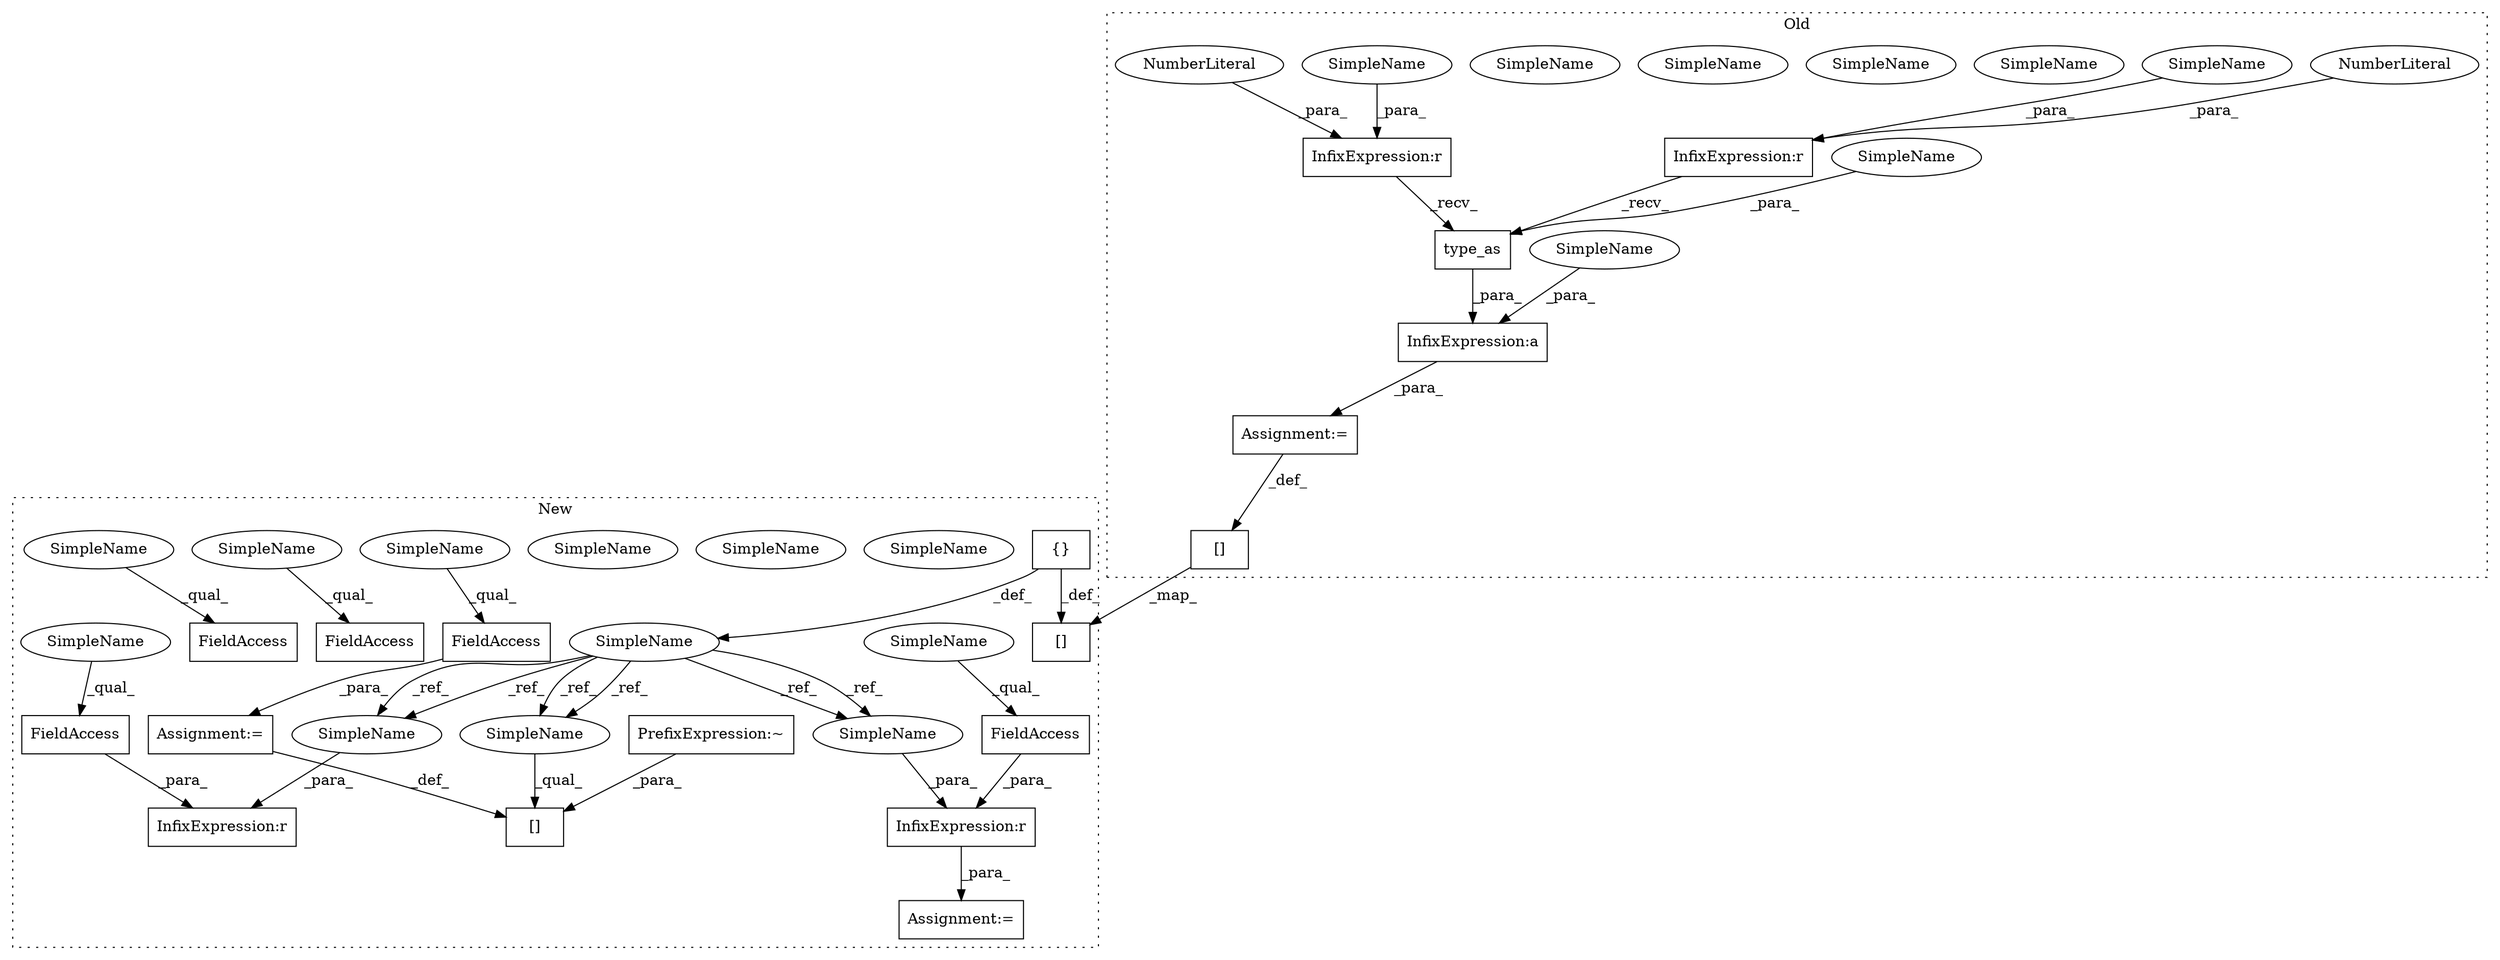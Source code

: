 digraph G {
subgraph cluster0 {
1 [label="type_as" a="32" s="18223,18233" l="8,1" shape="box"];
5 [label="[]" a="2" s="18243,18284" l="11,2" shape="box"];
6 [label="InfixExpression:a" a="27" s="18209" l="3" shape="box"];
11 [label="InfixExpression:r" a="27" s="18122" l="3" shape="box"];
12 [label="NumberLiteral" a="34" s="18125" l="1" shape="ellipse"];
13 [label="InfixExpression:r" a="27" s="18181" l="3" shape="box"];
14 [label="NumberLiteral" a="34" s="18184" l="1" shape="ellipse"];
21 [label="Assignment:=" a="7" s="18205" l="1" shape="box"];
23 [label="SimpleName" a="42" s="18179" l="2" shape="ellipse"];
24 [label="SimpleName" a="42" s="18120" l="2" shape="ellipse"];
25 [label="SimpleName" a="42" s="18207" l="2" shape="ellipse"];
26 [label="SimpleName" a="42" s="18231" l="2" shape="ellipse"];
27 [label="SimpleName" a="42" s="18231" l="2" shape="ellipse"];
28 [label="SimpleName" a="42" s="18207" l="2" shape="ellipse"];
29 [label="SimpleName" a="42" s="18179" l="2" shape="ellipse"];
30 [label="SimpleName" a="42" s="18120" l="2" shape="ellipse"];
label = "Old";
style="dotted";
}
subgraph cluster1 {
2 [label="{}" a="4" s="15923,15947" l="1,1" shape="box"];
3 [label="Assignment:=" a="7" s="18490" l="1" shape="box"];
4 [label="[]" a="2" s="18542,18583" l="11,2" shape="box"];
7 [label="SimpleName" a="42" s="15893" l="2" shape="ellipse"];
8 [label="[]" a="2" s="18379,18393" l="3,1" shape="box"];
9 [label="InfixExpression:r" a="27" s="18336" l="4" shape="box"];
10 [label="InfixExpression:r" a="27" s="18508" l="4" shape="box"];
15 [label="FieldAccess" a="22" s="18512" l="12" shape="box"];
16 [label="FieldAccess" a="22" s="18340" l="12" shape="box"];
17 [label="FieldAccess" a="22" s="15949" l="12" shape="box"];
18 [label="FieldAccess" a="22" s="15649" l="12" shape="box"];
19 [label="FieldAccess" a="22" s="18395" l="12" shape="box"];
20 [label="Assignment:=" a="7" s="18394" l="1" shape="box"];
22 [label="PrefixExpression:~" a="38" s="18382" l="1" shape="box"];
31 [label="SimpleName" a="42" s="18506" l="2" shape="ellipse"];
32 [label="SimpleName" a="42" s="18379" l="2" shape="ellipse"];
33 [label="SimpleName" a="42" s="18334" l="2" shape="ellipse"];
34 [label="SimpleName" a="42" s="18512" l="4" shape="ellipse"];
35 [label="SimpleName" a="42" s="18395" l="4" shape="ellipse"];
36 [label="SimpleName" a="42" s="15949" l="4" shape="ellipse"];
37 [label="SimpleName" a="42" s="15649" l="4" shape="ellipse"];
38 [label="SimpleName" a="42" s="18340" l="4" shape="ellipse"];
39 [label="SimpleName" a="42" s="18506" l="2" shape="ellipse"];
40 [label="SimpleName" a="42" s="18379" l="2" shape="ellipse"];
41 [label="SimpleName" a="42" s="18334" l="2" shape="ellipse"];
label = "New";
style="dotted";
}
1 -> 6 [label="_para_"];
2 -> 4 [label="_def_"];
2 -> 7 [label="_def_"];
5 -> 4 [label="_map_"];
6 -> 21 [label="_para_"];
7 -> 40 [label="_ref_"];
7 -> 40 [label="_ref_"];
7 -> 41 [label="_ref_"];
7 -> 39 [label="_ref_"];
7 -> 41 [label="_ref_"];
7 -> 39 [label="_ref_"];
10 -> 3 [label="_para_"];
11 -> 1 [label="_recv_"];
12 -> 11 [label="_para_"];
13 -> 1 [label="_recv_"];
14 -> 13 [label="_para_"];
15 -> 10 [label="_para_"];
16 -> 9 [label="_para_"];
19 -> 20 [label="_para_"];
20 -> 8 [label="_def_"];
21 -> 5 [label="_def_"];
22 -> 8 [label="_para_"];
27 -> 1 [label="_para_"];
28 -> 6 [label="_para_"];
29 -> 13 [label="_para_"];
30 -> 11 [label="_para_"];
34 -> 15 [label="_qual_"];
35 -> 19 [label="_qual_"];
36 -> 17 [label="_qual_"];
37 -> 18 [label="_qual_"];
38 -> 16 [label="_qual_"];
39 -> 10 [label="_para_"];
40 -> 8 [label="_qual_"];
41 -> 9 [label="_para_"];
}